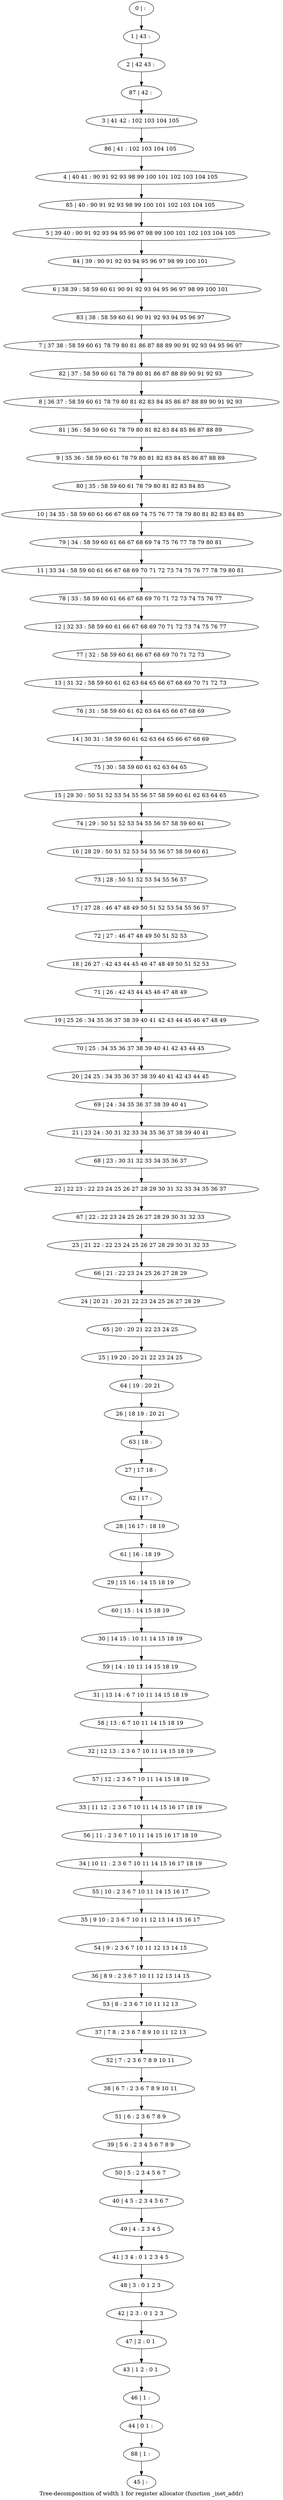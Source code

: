 digraph G {
graph [label="Tree-decomposition of width 1 for register allocator (function _inet_addr)"]
0[label="0 | : "];
1[label="1 | 43 : "];
2[label="2 | 42 43 : "];
3[label="3 | 41 42 : 102 103 104 105 "];
4[label="4 | 40 41 : 90 91 92 93 98 99 100 101 102 103 104 105 "];
5[label="5 | 39 40 : 90 91 92 93 94 95 96 97 98 99 100 101 102 103 104 105 "];
6[label="6 | 38 39 : 58 59 60 61 90 91 92 93 94 95 96 97 98 99 100 101 "];
7[label="7 | 37 38 : 58 59 60 61 78 79 80 81 86 87 88 89 90 91 92 93 94 95 96 97 "];
8[label="8 | 36 37 : 58 59 60 61 78 79 80 81 82 83 84 85 86 87 88 89 90 91 92 93 "];
9[label="9 | 35 36 : 58 59 60 61 78 79 80 81 82 83 84 85 86 87 88 89 "];
10[label="10 | 34 35 : 58 59 60 61 66 67 68 69 74 75 76 77 78 79 80 81 82 83 84 85 "];
11[label="11 | 33 34 : 58 59 60 61 66 67 68 69 70 71 72 73 74 75 76 77 78 79 80 81 "];
12[label="12 | 32 33 : 58 59 60 61 66 67 68 69 70 71 72 73 74 75 76 77 "];
13[label="13 | 31 32 : 58 59 60 61 62 63 64 65 66 67 68 69 70 71 72 73 "];
14[label="14 | 30 31 : 58 59 60 61 62 63 64 65 66 67 68 69 "];
15[label="15 | 29 30 : 50 51 52 53 54 55 56 57 58 59 60 61 62 63 64 65 "];
16[label="16 | 28 29 : 50 51 52 53 54 55 56 57 58 59 60 61 "];
17[label="17 | 27 28 : 46 47 48 49 50 51 52 53 54 55 56 57 "];
18[label="18 | 26 27 : 42 43 44 45 46 47 48 49 50 51 52 53 "];
19[label="19 | 25 26 : 34 35 36 37 38 39 40 41 42 43 44 45 46 47 48 49 "];
20[label="20 | 24 25 : 34 35 36 37 38 39 40 41 42 43 44 45 "];
21[label="21 | 23 24 : 30 31 32 33 34 35 36 37 38 39 40 41 "];
22[label="22 | 22 23 : 22 23 24 25 26 27 28 29 30 31 32 33 34 35 36 37 "];
23[label="23 | 21 22 : 22 23 24 25 26 27 28 29 30 31 32 33 "];
24[label="24 | 20 21 : 20 21 22 23 24 25 26 27 28 29 "];
25[label="25 | 19 20 : 20 21 22 23 24 25 "];
26[label="26 | 18 19 : 20 21 "];
27[label="27 | 17 18 : "];
28[label="28 | 16 17 : 18 19 "];
29[label="29 | 15 16 : 14 15 18 19 "];
30[label="30 | 14 15 : 10 11 14 15 18 19 "];
31[label="31 | 13 14 : 6 7 10 11 14 15 18 19 "];
32[label="32 | 12 13 : 2 3 6 7 10 11 14 15 18 19 "];
33[label="33 | 11 12 : 2 3 6 7 10 11 14 15 16 17 18 19 "];
34[label="34 | 10 11 : 2 3 6 7 10 11 14 15 16 17 18 19 "];
35[label="35 | 9 10 : 2 3 6 7 10 11 12 13 14 15 16 17 "];
36[label="36 | 8 9 : 2 3 6 7 10 11 12 13 14 15 "];
37[label="37 | 7 8 : 2 3 6 7 8 9 10 11 12 13 "];
38[label="38 | 6 7 : 2 3 6 7 8 9 10 11 "];
39[label="39 | 5 6 : 2 3 4 5 6 7 8 9 "];
40[label="40 | 4 5 : 2 3 4 5 6 7 "];
41[label="41 | 3 4 : 0 1 2 3 4 5 "];
42[label="42 | 2 3 : 0 1 2 3 "];
43[label="43 | 1 2 : 0 1 "];
44[label="44 | 0 1 : "];
45[label="45 | : "];
46[label="46 | 1 : "];
47[label="47 | 2 : 0 1 "];
48[label="48 | 3 : 0 1 2 3 "];
49[label="49 | 4 : 2 3 4 5 "];
50[label="50 | 5 : 2 3 4 5 6 7 "];
51[label="51 | 6 : 2 3 6 7 8 9 "];
52[label="52 | 7 : 2 3 6 7 8 9 10 11 "];
53[label="53 | 8 : 2 3 6 7 10 11 12 13 "];
54[label="54 | 9 : 2 3 6 7 10 11 12 13 14 15 "];
55[label="55 | 10 : 2 3 6 7 10 11 14 15 16 17 "];
56[label="56 | 11 : 2 3 6 7 10 11 14 15 16 17 18 19 "];
57[label="57 | 12 : 2 3 6 7 10 11 14 15 18 19 "];
58[label="58 | 13 : 6 7 10 11 14 15 18 19 "];
59[label="59 | 14 : 10 11 14 15 18 19 "];
60[label="60 | 15 : 14 15 18 19 "];
61[label="61 | 16 : 18 19 "];
62[label="62 | 17 : "];
63[label="63 | 18 : "];
64[label="64 | 19 : 20 21 "];
65[label="65 | 20 : 20 21 22 23 24 25 "];
66[label="66 | 21 : 22 23 24 25 26 27 28 29 "];
67[label="67 | 22 : 22 23 24 25 26 27 28 29 30 31 32 33 "];
68[label="68 | 23 : 30 31 32 33 34 35 36 37 "];
69[label="69 | 24 : 34 35 36 37 38 39 40 41 "];
70[label="70 | 25 : 34 35 36 37 38 39 40 41 42 43 44 45 "];
71[label="71 | 26 : 42 43 44 45 46 47 48 49 "];
72[label="72 | 27 : 46 47 48 49 50 51 52 53 "];
73[label="73 | 28 : 50 51 52 53 54 55 56 57 "];
74[label="74 | 29 : 50 51 52 53 54 55 56 57 58 59 60 61 "];
75[label="75 | 30 : 58 59 60 61 62 63 64 65 "];
76[label="76 | 31 : 58 59 60 61 62 63 64 65 66 67 68 69 "];
77[label="77 | 32 : 58 59 60 61 66 67 68 69 70 71 72 73 "];
78[label="78 | 33 : 58 59 60 61 66 67 68 69 70 71 72 73 74 75 76 77 "];
79[label="79 | 34 : 58 59 60 61 66 67 68 69 74 75 76 77 78 79 80 81 "];
80[label="80 | 35 : 58 59 60 61 78 79 80 81 82 83 84 85 "];
81[label="81 | 36 : 58 59 60 61 78 79 80 81 82 83 84 85 86 87 88 89 "];
82[label="82 | 37 : 58 59 60 61 78 79 80 81 86 87 88 89 90 91 92 93 "];
83[label="83 | 38 : 58 59 60 61 90 91 92 93 94 95 96 97 "];
84[label="84 | 39 : 90 91 92 93 94 95 96 97 98 99 100 101 "];
85[label="85 | 40 : 90 91 92 93 98 99 100 101 102 103 104 105 "];
86[label="86 | 41 : 102 103 104 105 "];
87[label="87 | 42 : "];
88[label="88 | 1 : "];
0->1 ;
1->2 ;
46->44 ;
43->46 ;
47->43 ;
42->47 ;
48->42 ;
41->48 ;
49->41 ;
40->49 ;
50->40 ;
39->50 ;
51->39 ;
38->51 ;
52->38 ;
37->52 ;
53->37 ;
36->53 ;
54->36 ;
35->54 ;
55->35 ;
34->55 ;
56->34 ;
33->56 ;
57->33 ;
32->57 ;
58->32 ;
31->58 ;
59->31 ;
30->59 ;
60->30 ;
29->60 ;
61->29 ;
28->61 ;
62->28 ;
27->62 ;
63->27 ;
26->63 ;
64->26 ;
25->64 ;
65->25 ;
24->65 ;
66->24 ;
23->66 ;
67->23 ;
22->67 ;
68->22 ;
21->68 ;
69->21 ;
20->69 ;
70->20 ;
19->70 ;
71->19 ;
18->71 ;
72->18 ;
17->72 ;
73->17 ;
16->73 ;
74->16 ;
15->74 ;
75->15 ;
14->75 ;
76->14 ;
13->76 ;
77->13 ;
12->77 ;
78->12 ;
11->78 ;
79->11 ;
10->79 ;
80->10 ;
9->80 ;
81->9 ;
8->81 ;
82->8 ;
7->82 ;
83->7 ;
6->83 ;
84->6 ;
5->84 ;
85->5 ;
4->85 ;
86->4 ;
3->86 ;
87->3 ;
2->87 ;
88->45 ;
44->88 ;
}

